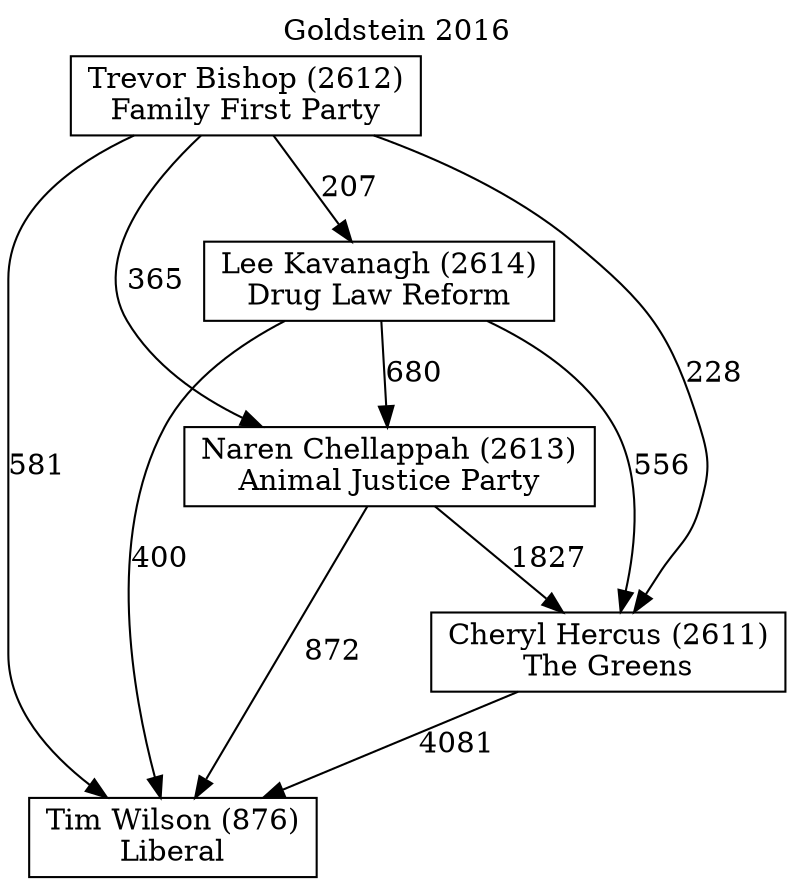 // House preference flow
digraph "Tim Wilson (876)_Goldstein_2016" {
	graph [label="Goldstein 2016" labelloc=t mclimit=10]
	node [shape=box]
	"Tim Wilson (876)" [label="Tim Wilson (876)
Liberal"]
	"Lee Kavanagh (2614)" [label="Lee Kavanagh (2614)
Drug Law Reform"]
	"Cheryl Hercus (2611)" [label="Cheryl Hercus (2611)
The Greens"]
	"Trevor Bishop (2612)" [label="Trevor Bishop (2612)
Family First Party"]
	"Naren Chellappah (2613)" [label="Naren Chellappah (2613)
Animal Justice Party"]
	"Naren Chellappah (2613)" -> "Cheryl Hercus (2611)" [label=1827]
	"Lee Kavanagh (2614)" -> "Cheryl Hercus (2611)" [label=556]
	"Trevor Bishop (2612)" -> "Tim Wilson (876)" [label=581]
	"Cheryl Hercus (2611)" -> "Tim Wilson (876)" [label=4081]
	"Trevor Bishop (2612)" -> "Cheryl Hercus (2611)" [label=228]
	"Lee Kavanagh (2614)" -> "Naren Chellappah (2613)" [label=680]
	"Lee Kavanagh (2614)" -> "Tim Wilson (876)" [label=400]
	"Trevor Bishop (2612)" -> "Lee Kavanagh (2614)" [label=207]
	"Trevor Bishop (2612)" -> "Naren Chellappah (2613)" [label=365]
	"Naren Chellappah (2613)" -> "Tim Wilson (876)" [label=872]
}
